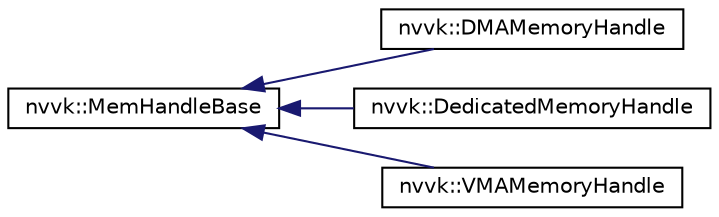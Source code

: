digraph "Graphical Class Hierarchy"
{
 // LATEX_PDF_SIZE
  edge [fontname="Helvetica",fontsize="10",labelfontname="Helvetica",labelfontsize="10"];
  node [fontname="Helvetica",fontsize="10",shape=record];
  rankdir="LR";
  Node0 [label="nvvk::MemHandleBase",height=0.2,width=0.4,color="black", fillcolor="white", style="filled",URL="$classnvvk_1_1_mem_handle_base.html",tooltip=" "];
  Node0 -> Node1 [dir="back",color="midnightblue",fontsize="10",style="solid",fontname="Helvetica"];
  Node1 [label="nvvk::DMAMemoryHandle",height=0.2,width=0.4,color="black", fillcolor="white", style="filled",URL="$classnvvk_1_1_d_m_a_memory_handle.html",tooltip=" "];
  Node0 -> Node2 [dir="back",color="midnightblue",fontsize="10",style="solid",fontname="Helvetica"];
  Node2 [label="nvvk::DedicatedMemoryHandle",height=0.2,width=0.4,color="black", fillcolor="white", style="filled",URL="$classnvvk_1_1_dedicated_memory_handle.html",tooltip=" "];
  Node0 -> Node3 [dir="back",color="midnightblue",fontsize="10",style="solid",fontname="Helvetica"];
  Node3 [label="nvvk::VMAMemoryHandle",height=0.2,width=0.4,color="black", fillcolor="white", style="filled",URL="$classnvvk_1_1_v_m_a_memory_handle.html",tooltip=" "];
}
